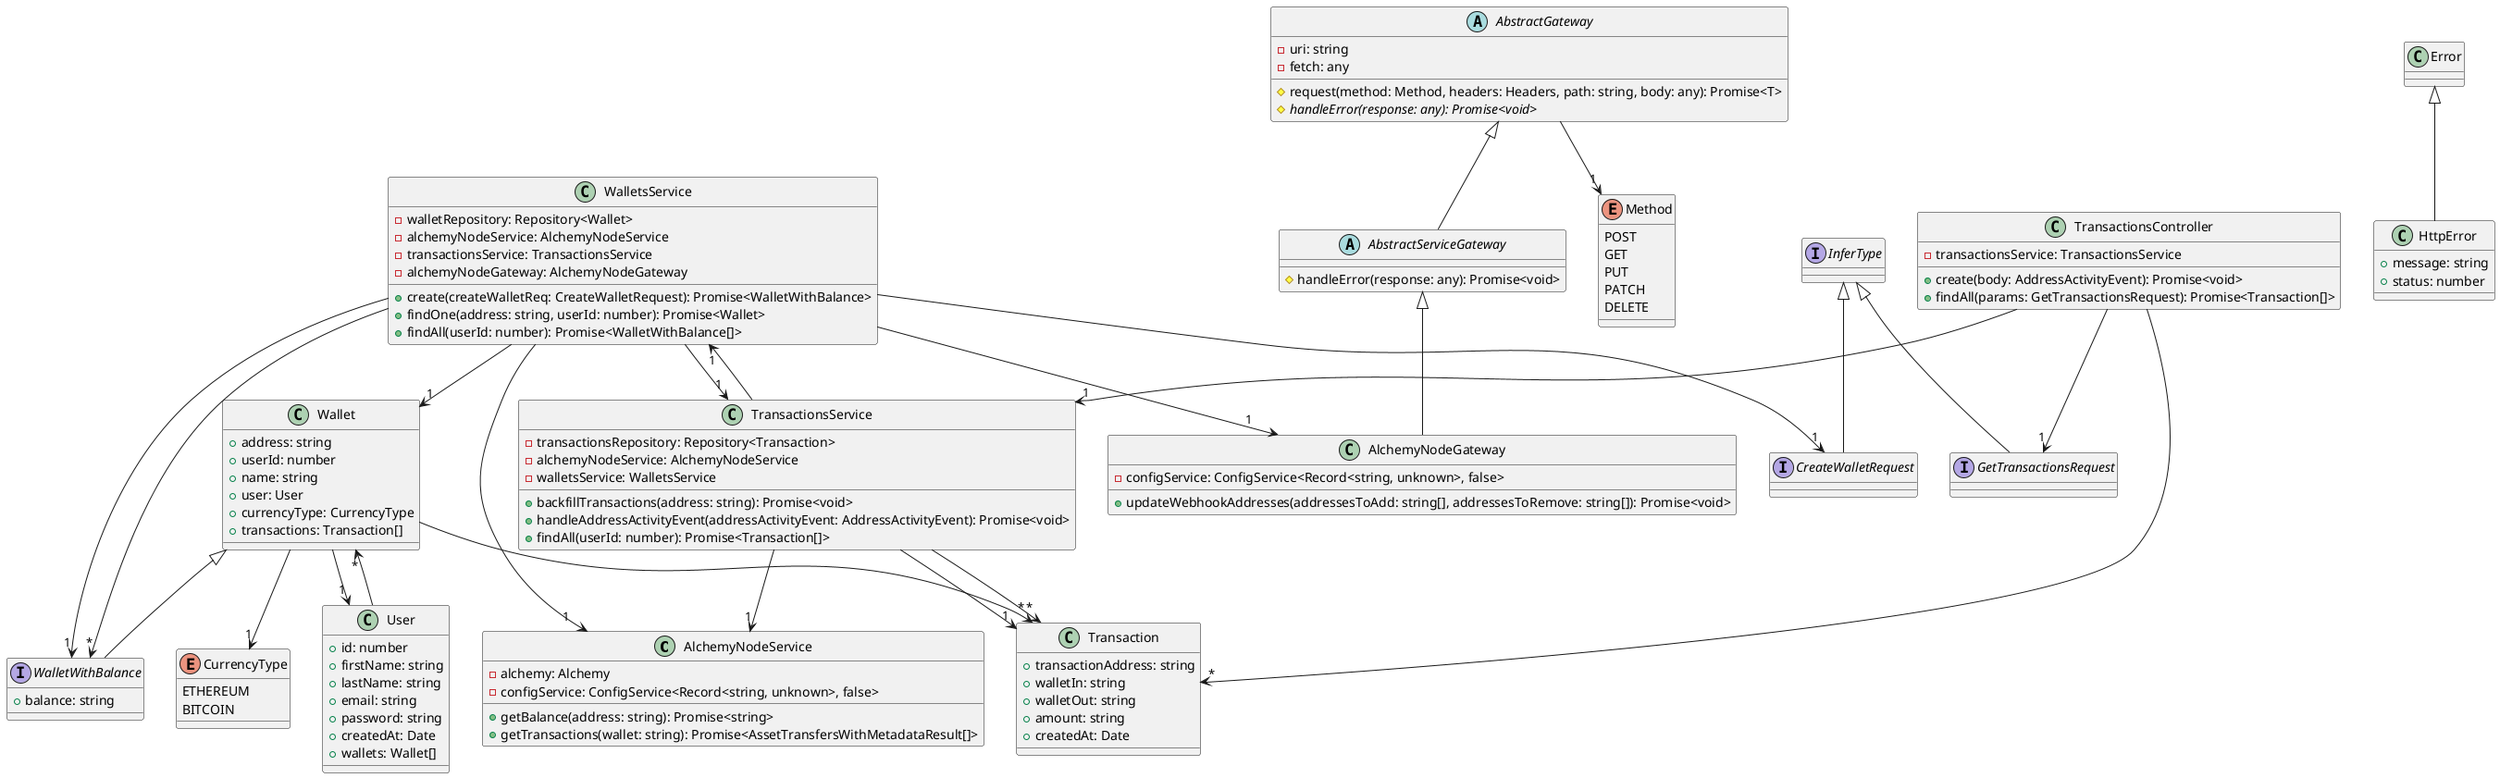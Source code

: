 @startuml
class AlchemyNodeService {
    -alchemy: Alchemy
    -configService: ConfigService<Record<string, unknown>, false>
    +getBalance(address: string): Promise<string>
    +getTransactions(wallet: string): Promise<AssetTransfersWithMetadataResult[]>
}
class Transaction {
    +transactionAddress: string
    +walletIn: string
    +walletOut: string
    +amount: string
    +createdAt: Date
}
class User {
    +id: number
    +firstName: string
    +lastName: string
    +email: string
    +password: string
    +createdAt: Date
    +wallets: Wallet[]
}
enum CurrencyType {
    ETHEREUM
    BITCOIN
}
class Wallet {
    +address: string
    +userId: number
    +name: string
    +user: User
    +currencyType: CurrencyType
    +transactions: Transaction[]
}
interface CreateWalletRequest extends InferType
interface WalletWithBalance extends Wallet {
    +balance: string
}
abstract class AbstractGateway {
    -uri: string
    -fetch: any
    #request(method: Method, headers: Headers, path: string, body: any): Promise<T>
    #{abstract} handleError(response: any): Promise<void>
}
enum Method {
    POST
    GET
    PUT
    PATCH
    DELETE
}
class HttpError extends Error {
    +message: string
    +status: number
}
abstract class AbstractServiceGateway extends AbstractGateway {
    #handleError(response: any): Promise<void>
}
class AlchemyNodeGateway extends AbstractServiceGateway {
    -configService: ConfigService<Record<string, unknown>, false>
    +updateWebhookAddresses(addressesToAdd: string[], addressesToRemove: string[]): Promise<void>
}
class WalletsService {
    -walletRepository: Repository<Wallet>
    -alchemyNodeService: AlchemyNodeService
    -transactionsService: TransactionsService
    -alchemyNodeGateway: AlchemyNodeGateway
    +create(createWalletReq: CreateWalletRequest): Promise<WalletWithBalance>
    +findOne(address: string, userId: number): Promise<Wallet>
    +findAll(userId: number): Promise<WalletWithBalance[]>
}
class TransactionsService {
    -transactionsRepository: Repository<Transaction>
    -alchemyNodeService: AlchemyNodeService
    -walletsService: WalletsService
    +backfillTransactions(address: string): Promise<void>
    +handleAddressActivityEvent(addressActivityEvent: AddressActivityEvent): Promise<void>
    +findAll(userId: number): Promise<Transaction[]>
}
interface GetTransactionsRequest extends InferType
class TransactionsController {
    -transactionsService: TransactionsService
    +create(body: AddressActivityEvent): Promise<void>
    +findAll(params: GetTransactionsRequest): Promise<Transaction[]>
}
User --> "*" Wallet
Wallet --> "1" User
Wallet --> "1" CurrencyType
Wallet --> "*" Transaction
AbstractGateway --> "1" Method
WalletsService --> "1" Wallet
WalletsService --> "1" AlchemyNodeService
WalletsService --> "1" TransactionsService
WalletsService --> "1" AlchemyNodeGateway
WalletsService --> "1" CreateWalletRequest
WalletsService --> "1" WalletWithBalance
WalletsService --> "*" WalletWithBalance
TransactionsService --> "1" Transaction
TransactionsService --> "1" AlchemyNodeService
TransactionsService --> "1" WalletsService
TransactionsService --> "*" Transaction
TransactionsController --> "1" TransactionsService
TransactionsController --> "1" GetTransactionsRequest
TransactionsController --> "*" Transaction
@enduml